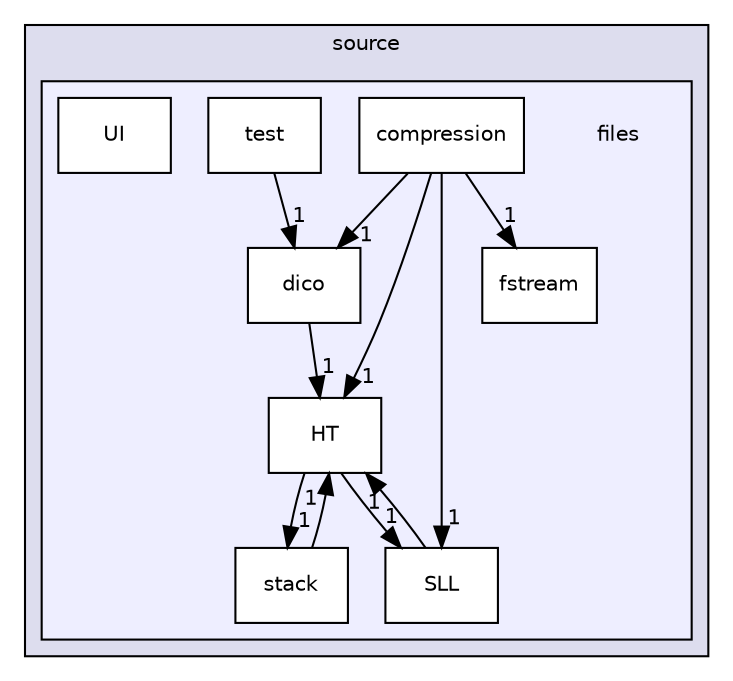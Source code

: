 digraph "C:/Users/thepa/Code/C/huffman-project/source/files" {
  compound=true
  node [ fontsize="10", fontname="Helvetica"];
  edge [ labelfontsize="10", labelfontname="Helvetica"];
  subgraph clusterdir_b2f33c71d4aa5e7af42a1ca61ff5af1b {
    graph [ bgcolor="#ddddee", pencolor="black", label="source" fontname="Helvetica", fontsize="10", URL="dir_b2f33c71d4aa5e7af42a1ca61ff5af1b.html"]
  subgraph clusterdir_5ee98bac3dbfda1f9fa546eede37cedf {
    graph [ bgcolor="#eeeeff", pencolor="black", label="" URL="dir_5ee98bac3dbfda1f9fa546eede37cedf.html"];
    dir_5ee98bac3dbfda1f9fa546eede37cedf [shape=plaintext label="files"];
    dir_37de3c0e6797b9a3f1de6edf1687da9f [shape=box label="compression" color="black" fillcolor="white" style="filled" URL="dir_37de3c0e6797b9a3f1de6edf1687da9f.html"];
    dir_643f3072276233b2da9cdf8345088062 [shape=box label="dico" color="black" fillcolor="white" style="filled" URL="dir_643f3072276233b2da9cdf8345088062.html"];
    dir_9f9d7ce1733d3d7b5be12dff87309716 [shape=box label="fstream" color="black" fillcolor="white" style="filled" URL="dir_9f9d7ce1733d3d7b5be12dff87309716.html"];
    dir_1ae58a5f6cf8721a061401619951f2a4 [shape=box label="HT" color="black" fillcolor="white" style="filled" URL="dir_1ae58a5f6cf8721a061401619951f2a4.html"];
    dir_a94f86842404595260408e7fe0472e45 [shape=box label="SLL" color="black" fillcolor="white" style="filled" URL="dir_a94f86842404595260408e7fe0472e45.html"];
    dir_787d5c378f7e5ed8fb0f5b813832ba75 [shape=box label="stack" color="black" fillcolor="white" style="filled" URL="dir_787d5c378f7e5ed8fb0f5b813832ba75.html"];
    dir_5b2059ebe6c3ba4298e7ce4156291cf2 [shape=box label="test" color="black" fillcolor="white" style="filled" URL="dir_5b2059ebe6c3ba4298e7ce4156291cf2.html"];
    dir_5256ffdfe11869c70fd9f357803d2152 [shape=box label="UI" color="black" fillcolor="white" style="filled" URL="dir_5256ffdfe11869c70fd9f357803d2152.html"];
  }
  }
  dir_1ae58a5f6cf8721a061401619951f2a4->dir_a94f86842404595260408e7fe0472e45 [headlabel="1", labeldistance=1.5 headhref="dir_000005_000006.html"];
  dir_1ae58a5f6cf8721a061401619951f2a4->dir_787d5c378f7e5ed8fb0f5b813832ba75 [headlabel="1", labeldistance=1.5 headhref="dir_000005_000007.html"];
  dir_643f3072276233b2da9cdf8345088062->dir_1ae58a5f6cf8721a061401619951f2a4 [headlabel="1", labeldistance=1.5 headhref="dir_000003_000005.html"];
  dir_5b2059ebe6c3ba4298e7ce4156291cf2->dir_643f3072276233b2da9cdf8345088062 [headlabel="1", labeldistance=1.5 headhref="dir_000008_000003.html"];
  dir_a94f86842404595260408e7fe0472e45->dir_1ae58a5f6cf8721a061401619951f2a4 [headlabel="1", labeldistance=1.5 headhref="dir_000006_000005.html"];
  dir_37de3c0e6797b9a3f1de6edf1687da9f->dir_1ae58a5f6cf8721a061401619951f2a4 [headlabel="1", labeldistance=1.5 headhref="dir_000002_000005.html"];
  dir_37de3c0e6797b9a3f1de6edf1687da9f->dir_643f3072276233b2da9cdf8345088062 [headlabel="1", labeldistance=1.5 headhref="dir_000002_000003.html"];
  dir_37de3c0e6797b9a3f1de6edf1687da9f->dir_a94f86842404595260408e7fe0472e45 [headlabel="1", labeldistance=1.5 headhref="dir_000002_000006.html"];
  dir_37de3c0e6797b9a3f1de6edf1687da9f->dir_9f9d7ce1733d3d7b5be12dff87309716 [headlabel="1", labeldistance=1.5 headhref="dir_000002_000004.html"];
  dir_787d5c378f7e5ed8fb0f5b813832ba75->dir_1ae58a5f6cf8721a061401619951f2a4 [headlabel="1", labeldistance=1.5 headhref="dir_000007_000005.html"];
}
